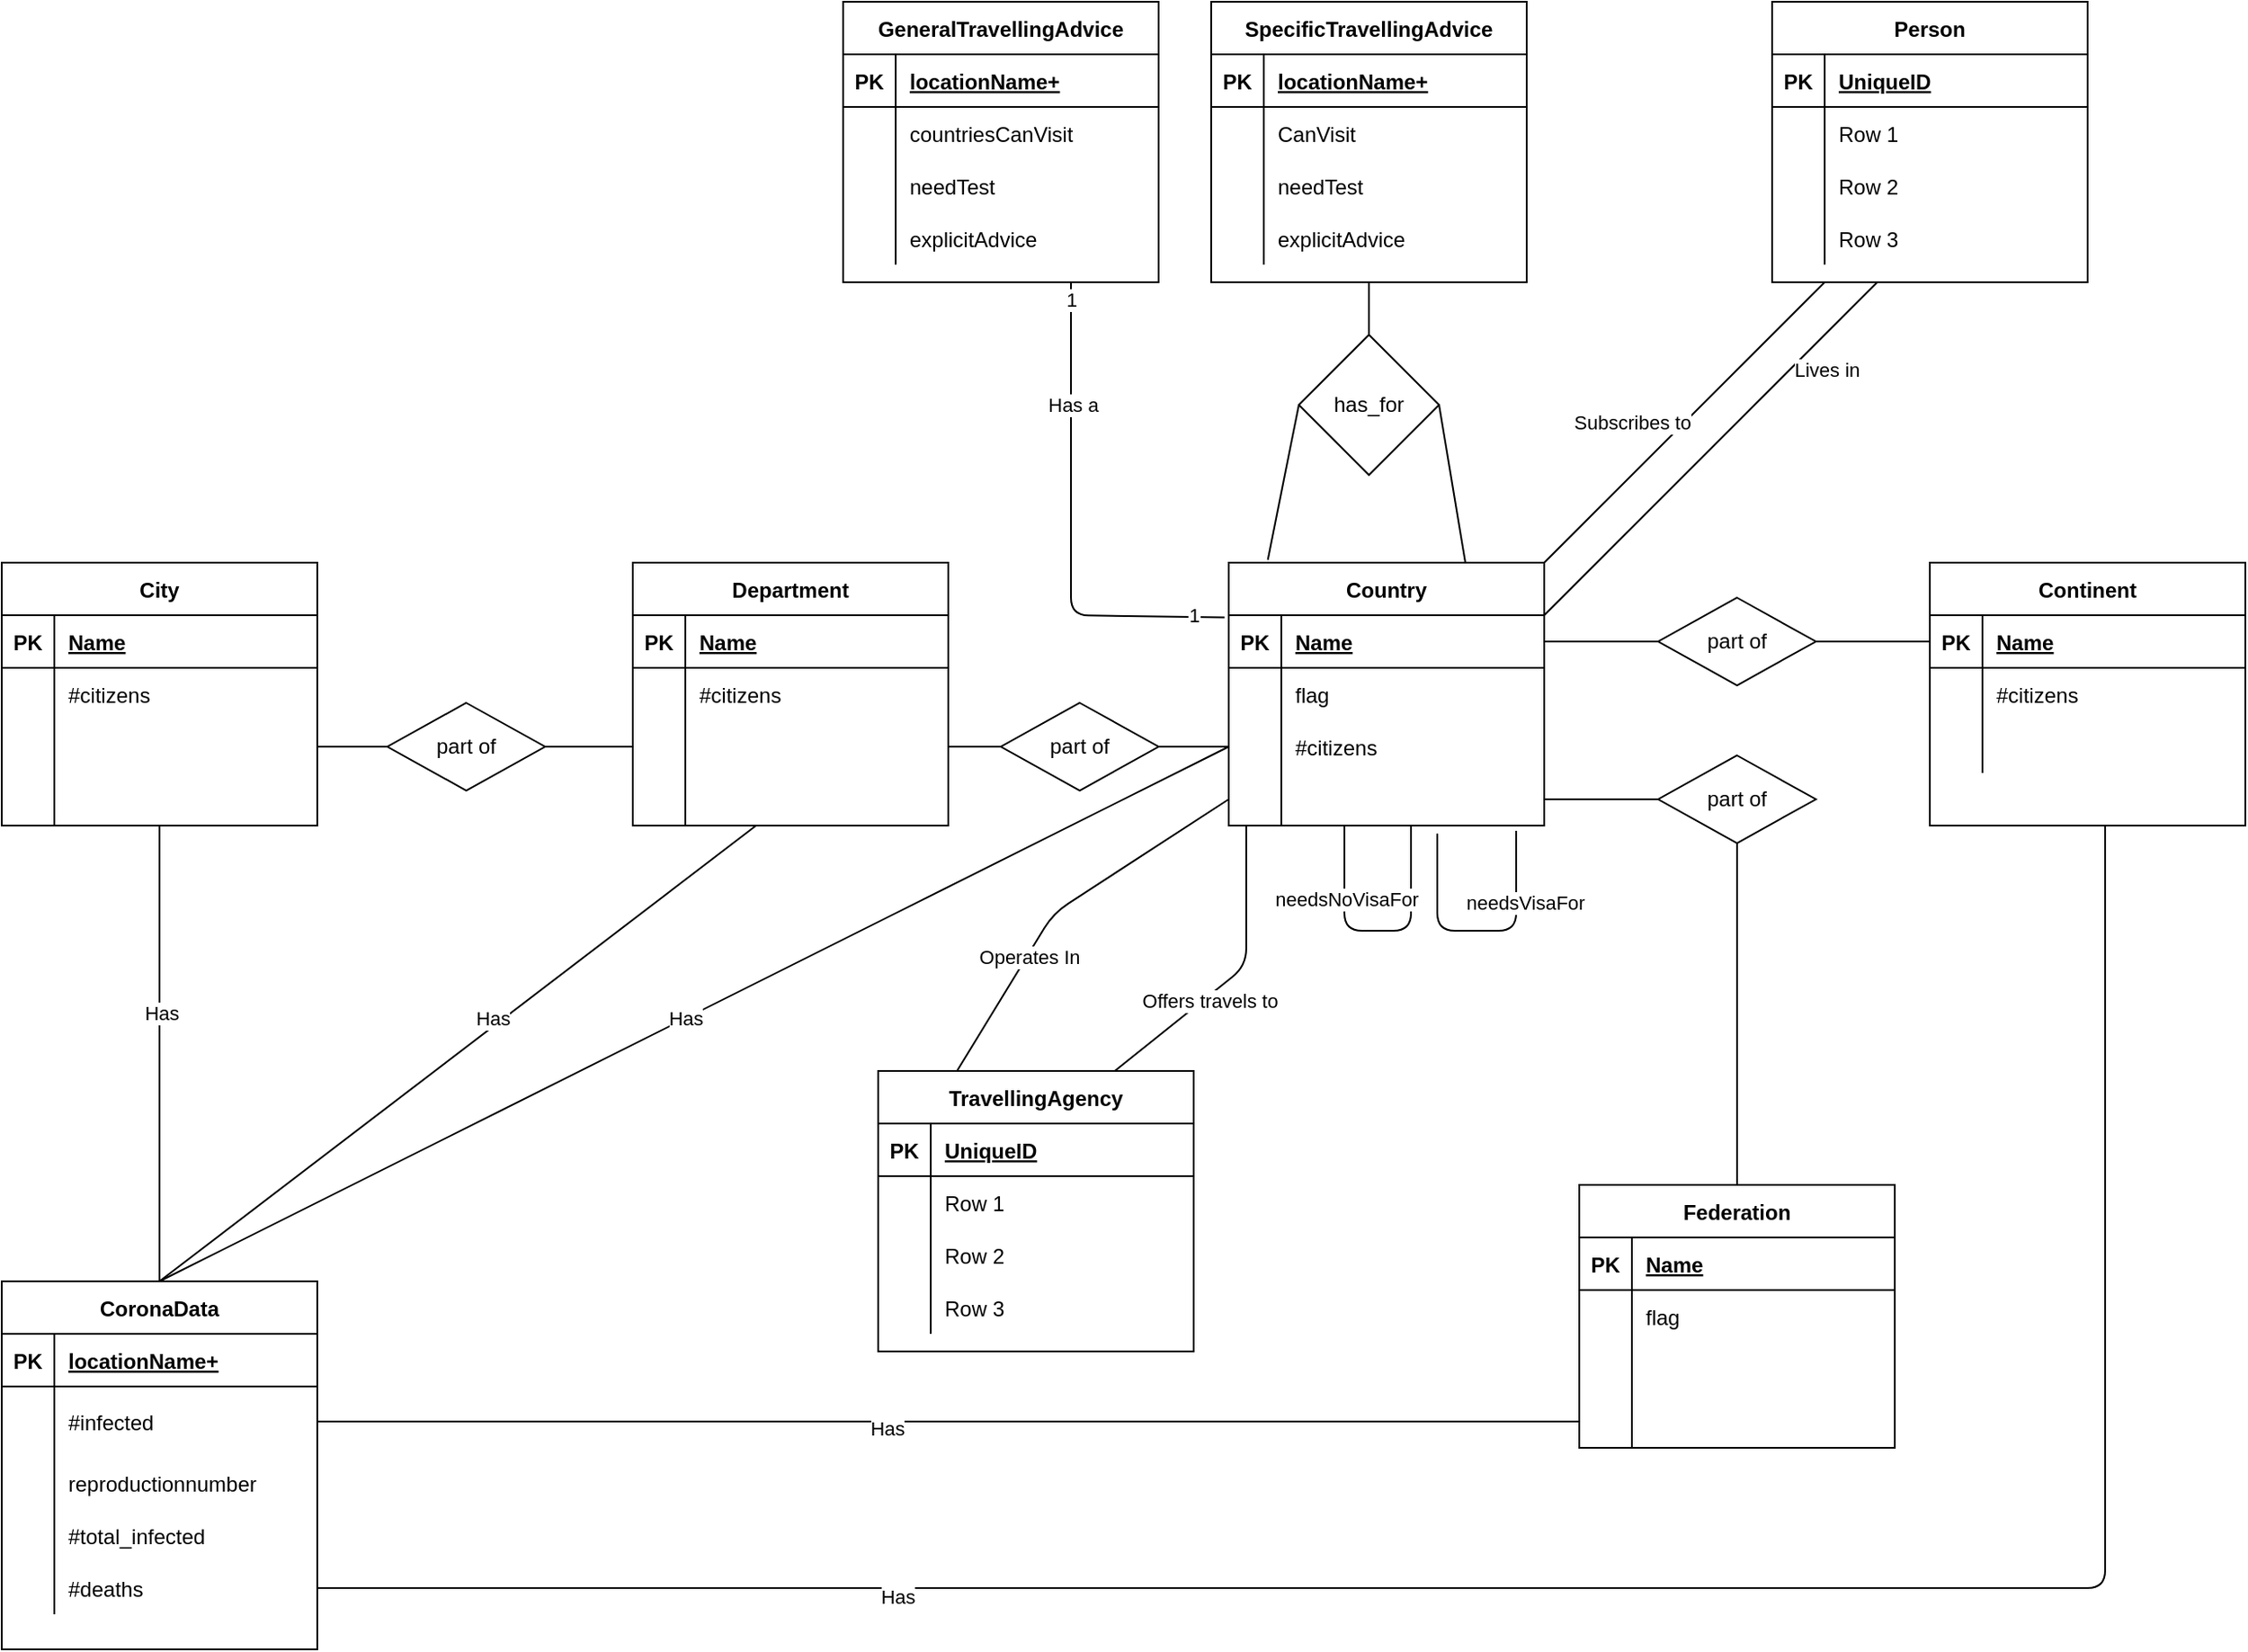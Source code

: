 <mxfile version="13.8.0" type="device"><diagram id="ZjA8rYTFpwmVR6wOcmPj" name="Page-1"><mxGraphModel dx="2500" dy="2067" grid="1" gridSize="10" guides="1" tooltips="1" connect="1" arrows="1" fold="1" page="1" pageScale="1" pageWidth="827" pageHeight="1169" math="0" shadow="0"><root><mxCell id="0"/><mxCell id="1" parent="0"/><mxCell id="7XtUhoeRfS-pAnmHlaUW-2" value="Country" style="shape=table;startSize=30;container=1;collapsible=1;childLayout=tableLayout;fixedRows=1;rowLines=0;fontStyle=1;align=center;resizeLast=1;" parent="1" vertex="1"><mxGeometry x="400" y="150" width="180" height="150" as="geometry"/></mxCell><mxCell id="7XtUhoeRfS-pAnmHlaUW-3" value="" style="shape=partialRectangle;collapsible=0;dropTarget=0;pointerEvents=0;fillColor=none;top=0;left=0;bottom=1;right=0;points=[[0,0.5],[1,0.5]];portConstraint=eastwest;" parent="7XtUhoeRfS-pAnmHlaUW-2" vertex="1"><mxGeometry y="30" width="180" height="30" as="geometry"/></mxCell><mxCell id="7XtUhoeRfS-pAnmHlaUW-4" value="PK" style="shape=partialRectangle;connectable=0;fillColor=none;top=0;left=0;bottom=0;right=0;fontStyle=1;overflow=hidden;" parent="7XtUhoeRfS-pAnmHlaUW-3" vertex="1"><mxGeometry width="30" height="30" as="geometry"/></mxCell><mxCell id="7XtUhoeRfS-pAnmHlaUW-5" value="Name" style="shape=partialRectangle;connectable=0;fillColor=none;top=0;left=0;bottom=0;right=0;align=left;spacingLeft=6;fontStyle=5;overflow=hidden;" parent="7XtUhoeRfS-pAnmHlaUW-3" vertex="1"><mxGeometry x="30" width="150" height="30" as="geometry"/></mxCell><mxCell id="7XtUhoeRfS-pAnmHlaUW-6" value="" style="shape=partialRectangle;collapsible=0;dropTarget=0;pointerEvents=0;fillColor=none;top=0;left=0;bottom=0;right=0;points=[[0,0.5],[1,0.5]];portConstraint=eastwest;" parent="7XtUhoeRfS-pAnmHlaUW-2" vertex="1"><mxGeometry y="60" width="180" height="30" as="geometry"/></mxCell><mxCell id="7XtUhoeRfS-pAnmHlaUW-7" value="" style="shape=partialRectangle;connectable=0;fillColor=none;top=0;left=0;bottom=0;right=0;editable=1;overflow=hidden;" parent="7XtUhoeRfS-pAnmHlaUW-6" vertex="1"><mxGeometry width="30" height="30" as="geometry"/></mxCell><mxCell id="7XtUhoeRfS-pAnmHlaUW-8" value="flag" style="shape=partialRectangle;connectable=0;fillColor=none;top=0;left=0;bottom=0;right=0;align=left;spacingLeft=6;overflow=hidden;" parent="7XtUhoeRfS-pAnmHlaUW-6" vertex="1"><mxGeometry x="30" width="150" height="30" as="geometry"/></mxCell><mxCell id="7XtUhoeRfS-pAnmHlaUW-9" value="" style="shape=partialRectangle;collapsible=0;dropTarget=0;pointerEvents=0;fillColor=none;top=0;left=0;bottom=0;right=0;points=[[0,0.5],[1,0.5]];portConstraint=eastwest;" parent="7XtUhoeRfS-pAnmHlaUW-2" vertex="1"><mxGeometry y="90" width="180" height="30" as="geometry"/></mxCell><mxCell id="7XtUhoeRfS-pAnmHlaUW-10" value="" style="shape=partialRectangle;connectable=0;fillColor=none;top=0;left=0;bottom=0;right=0;editable=1;overflow=hidden;" parent="7XtUhoeRfS-pAnmHlaUW-9" vertex="1"><mxGeometry width="30" height="30" as="geometry"/></mxCell><mxCell id="7XtUhoeRfS-pAnmHlaUW-11" value="#citizens" style="shape=partialRectangle;connectable=0;fillColor=none;top=0;left=0;bottom=0;right=0;align=left;spacingLeft=6;overflow=hidden;" parent="7XtUhoeRfS-pAnmHlaUW-9" vertex="1"><mxGeometry x="30" width="150" height="30" as="geometry"/></mxCell><mxCell id="7XtUhoeRfS-pAnmHlaUW-12" value="" style="shape=partialRectangle;collapsible=0;dropTarget=0;pointerEvents=0;fillColor=none;top=0;left=0;bottom=0;right=0;points=[[0,0.5],[1,0.5]];portConstraint=eastwest;" parent="7XtUhoeRfS-pAnmHlaUW-2" vertex="1"><mxGeometry y="120" width="180" height="30" as="geometry"/></mxCell><mxCell id="7XtUhoeRfS-pAnmHlaUW-13" value="" style="shape=partialRectangle;connectable=0;fillColor=none;top=0;left=0;bottom=0;right=0;editable=1;overflow=hidden;" parent="7XtUhoeRfS-pAnmHlaUW-12" vertex="1"><mxGeometry width="30" height="30" as="geometry"/></mxCell><mxCell id="7XtUhoeRfS-pAnmHlaUW-14" value="" style="shape=partialRectangle;connectable=0;fillColor=none;top=0;left=0;bottom=0;right=0;align=left;spacingLeft=6;overflow=hidden;" parent="7XtUhoeRfS-pAnmHlaUW-12" vertex="1"><mxGeometry x="30" width="150" height="30" as="geometry"/></mxCell><mxCell id="7XtUhoeRfS-pAnmHlaUW-230" value="" style="endArrow=none;html=1;exitX=0.911;exitY=1.1;exitDx=0;exitDy=0;exitPerimeter=0;entryX=0.661;entryY=1.156;entryDx=0;entryDy=0;entryPerimeter=0;" parent="7XtUhoeRfS-pAnmHlaUW-2" source="7XtUhoeRfS-pAnmHlaUW-12" target="7XtUhoeRfS-pAnmHlaUW-12" edge="1"><mxGeometry width="50" height="50" relative="1" as="geometry"><mxPoint x="-850" y="240" as="sourcePoint"/><mxPoint x="100" y="153" as="targetPoint"/><Array as="points"><mxPoint x="164" y="210"/><mxPoint x="119" y="210"/></Array></mxGeometry></mxCell><mxCell id="7XtUhoeRfS-pAnmHlaUW-232" value="needsVisaFor" style="edgeLabel;html=1;align=center;verticalAlign=middle;resizable=0;points=[];" parent="7XtUhoeRfS-pAnmHlaUW-230" vertex="1" connectable="0"><mxGeometry x="-0.485" y="4" relative="1" as="geometry"><mxPoint x="1" as="offset"/></mxGeometry></mxCell><mxCell id="7XtUhoeRfS-pAnmHlaUW-231" value="" style="endArrow=none;html=1;" parent="7XtUhoeRfS-pAnmHlaUW-2" edge="1"><mxGeometry width="50" height="50" relative="1" as="geometry"><mxPoint x="66" y="150" as="sourcePoint"/><mxPoint x="104" y="150" as="targetPoint"/><Array as="points"><mxPoint x="66" y="210"/><mxPoint x="104" y="210"/></Array></mxGeometry></mxCell><mxCell id="7XtUhoeRfS-pAnmHlaUW-233" value="needsNoVisaFor" style="edgeLabel;html=1;align=center;verticalAlign=middle;resizable=0;points=[];" parent="7XtUhoeRfS-pAnmHlaUW-231" vertex="1" connectable="0"><mxGeometry x="-0.467" relative="1" as="geometry"><mxPoint x="1" as="offset"/></mxGeometry></mxCell><mxCell id="7XtUhoeRfS-pAnmHlaUW-123" value="" style="endArrow=none;html=1;exitX=0.5;exitY=0;exitDx=0;exitDy=0;" parent="1" source="7XtUhoeRfS-pAnmHlaUW-110" target="7XtUhoeRfS-pAnmHlaUW-25" edge="1"><mxGeometry width="50" height="50" relative="1" as="geometry"><mxPoint x="390" y="440" as="sourcePoint"/><mxPoint x="440" y="390" as="targetPoint"/></mxGeometry></mxCell><mxCell id="dGYBjzg0XUL2WInePLCy-21" value="Has" style="edgeLabel;html=1;align=center;verticalAlign=middle;resizable=0;points=[];" vertex="1" connectable="0" parent="7XtUhoeRfS-pAnmHlaUW-123"><mxGeometry x="0.176" y="-1" relative="1" as="geometry"><mxPoint as="offset"/></mxGeometry></mxCell><mxCell id="7XtUhoeRfS-pAnmHlaUW-124" value="" style="endArrow=none;html=1;exitX=0.5;exitY=0;exitDx=0;exitDy=0;" parent="1" source="7XtUhoeRfS-pAnmHlaUW-110" target="7XtUhoeRfS-pAnmHlaUW-65" edge="1"><mxGeometry width="50" height="50" relative="1" as="geometry"><mxPoint x="390" y="440" as="sourcePoint"/><mxPoint x="440" y="390" as="targetPoint"/></mxGeometry></mxCell><mxCell id="dGYBjzg0XUL2WInePLCy-22" value="Has" style="edgeLabel;html=1;align=center;verticalAlign=middle;resizable=0;points=[];" vertex="1" connectable="0" parent="7XtUhoeRfS-pAnmHlaUW-124"><mxGeometry x="0.089" y="4" relative="1" as="geometry"><mxPoint x="7.32" y="-5.42" as="offset"/></mxGeometry></mxCell><mxCell id="7XtUhoeRfS-pAnmHlaUW-125" value="" style="endArrow=none;html=1;exitX=0.5;exitY=0;exitDx=0;exitDy=0;entryX=0;entryY=0.5;entryDx=0;entryDy=0;" parent="1" source="7XtUhoeRfS-pAnmHlaUW-110" target="7XtUhoeRfS-pAnmHlaUW-9" edge="1"><mxGeometry width="50" height="50" relative="1" as="geometry"><mxPoint x="390" y="440" as="sourcePoint"/><mxPoint x="440" y="390" as="targetPoint"/></mxGeometry></mxCell><mxCell id="dGYBjzg0XUL2WInePLCy-23" value="Has" style="edgeLabel;html=1;align=center;verticalAlign=middle;resizable=0;points=[];" vertex="1" connectable="0" parent="7XtUhoeRfS-pAnmHlaUW-125"><mxGeometry x="-0.064" y="-2" relative="1" as="geometry"><mxPoint x="13.94" y="-9.21" as="offset"/></mxGeometry></mxCell><mxCell id="7XtUhoeRfS-pAnmHlaUW-126" value="" style="endArrow=none;html=1;exitX=1;exitY=0.5;exitDx=0;exitDy=0;" parent="1" source="7XtUhoeRfS-pAnmHlaUW-114" target="7XtUhoeRfS-pAnmHlaUW-51" edge="1"><mxGeometry width="50" height="50" relative="1" as="geometry"><mxPoint x="390" y="440" as="sourcePoint"/><mxPoint x="440" y="390" as="targetPoint"/></mxGeometry></mxCell><mxCell id="dGYBjzg0XUL2WInePLCy-20" value="Has" style="edgeLabel;html=1;align=center;verticalAlign=middle;resizable=0;points=[];" vertex="1" connectable="0" parent="7XtUhoeRfS-pAnmHlaUW-126"><mxGeometry x="-0.098" y="-4" relative="1" as="geometry"><mxPoint as="offset"/></mxGeometry></mxCell><mxCell id="7XtUhoeRfS-pAnmHlaUW-147" value="Has" style="endArrow=none;html=1;entryX=1;entryY=0.5;entryDx=0;entryDy=0;" parent="1" target="7XtUhoeRfS-pAnmHlaUW-136" edge="1"><mxGeometry x="0.546" y="5" width="50" height="50" relative="1" as="geometry"><mxPoint x="900" y="300" as="sourcePoint"/><mxPoint x="440" y="220" as="targetPoint"/><Array as="points"><mxPoint x="900" y="480"/><mxPoint x="900" y="735"/></Array><mxPoint as="offset"/></mxGeometry></mxCell><mxCell id="7XtUhoeRfS-pAnmHlaUW-152" value="part of" style="shape=rhombus;perimeter=rhombusPerimeter;whiteSpace=wrap;html=1;align=center;" parent="1" vertex="1"><mxGeometry x="-80" y="230" width="90" height="50" as="geometry"/></mxCell><mxCell id="7XtUhoeRfS-pAnmHlaUW-15" value="City" style="shape=table;startSize=30;container=1;collapsible=1;childLayout=tableLayout;fixedRows=1;rowLines=0;fontStyle=1;align=center;resizeLast=1;" parent="1" vertex="1"><mxGeometry x="-300" y="150" width="180" height="150" as="geometry"/></mxCell><mxCell id="7XtUhoeRfS-pAnmHlaUW-16" value="" style="shape=partialRectangle;collapsible=0;dropTarget=0;pointerEvents=0;fillColor=none;top=0;left=0;bottom=1;right=0;points=[[0,0.5],[1,0.5]];portConstraint=eastwest;" parent="7XtUhoeRfS-pAnmHlaUW-15" vertex="1"><mxGeometry y="30" width="180" height="30" as="geometry"/></mxCell><mxCell id="7XtUhoeRfS-pAnmHlaUW-17" value="PK" style="shape=partialRectangle;connectable=0;fillColor=none;top=0;left=0;bottom=0;right=0;fontStyle=1;overflow=hidden;" parent="7XtUhoeRfS-pAnmHlaUW-16" vertex="1"><mxGeometry width="30" height="30" as="geometry"/></mxCell><mxCell id="7XtUhoeRfS-pAnmHlaUW-18" value="Name" style="shape=partialRectangle;connectable=0;fillColor=none;top=0;left=0;bottom=0;right=0;align=left;spacingLeft=6;fontStyle=5;overflow=hidden;" parent="7XtUhoeRfS-pAnmHlaUW-16" vertex="1"><mxGeometry x="30" width="150" height="30" as="geometry"/></mxCell><mxCell id="7XtUhoeRfS-pAnmHlaUW-19" value="" style="shape=partialRectangle;collapsible=0;dropTarget=0;pointerEvents=0;fillColor=none;top=0;left=0;bottom=0;right=0;points=[[0,0.5],[1,0.5]];portConstraint=eastwest;" parent="7XtUhoeRfS-pAnmHlaUW-15" vertex="1"><mxGeometry y="60" width="180" height="30" as="geometry"/></mxCell><mxCell id="7XtUhoeRfS-pAnmHlaUW-20" value="" style="shape=partialRectangle;connectable=0;fillColor=none;top=0;left=0;bottom=0;right=0;editable=1;overflow=hidden;" parent="7XtUhoeRfS-pAnmHlaUW-19" vertex="1"><mxGeometry width="30" height="30" as="geometry"/></mxCell><mxCell id="7XtUhoeRfS-pAnmHlaUW-21" value="#citizens" style="shape=partialRectangle;connectable=0;fillColor=none;top=0;left=0;bottom=0;right=0;align=left;spacingLeft=6;overflow=hidden;" parent="7XtUhoeRfS-pAnmHlaUW-19" vertex="1"><mxGeometry x="30" width="150" height="30" as="geometry"/></mxCell><mxCell id="7XtUhoeRfS-pAnmHlaUW-22" value="" style="shape=partialRectangle;collapsible=0;dropTarget=0;pointerEvents=0;fillColor=none;top=0;left=0;bottom=0;right=0;points=[[0,0.5],[1,0.5]];portConstraint=eastwest;" parent="7XtUhoeRfS-pAnmHlaUW-15" vertex="1"><mxGeometry y="90" width="180" height="30" as="geometry"/></mxCell><mxCell id="7XtUhoeRfS-pAnmHlaUW-23" value="" style="shape=partialRectangle;connectable=0;fillColor=none;top=0;left=0;bottom=0;right=0;editable=1;overflow=hidden;" parent="7XtUhoeRfS-pAnmHlaUW-22" vertex="1"><mxGeometry width="30" height="30" as="geometry"/></mxCell><mxCell id="7XtUhoeRfS-pAnmHlaUW-24" value="" style="shape=partialRectangle;connectable=0;fillColor=none;top=0;left=0;bottom=0;right=0;align=left;spacingLeft=6;overflow=hidden;" parent="7XtUhoeRfS-pAnmHlaUW-22" vertex="1"><mxGeometry x="30" width="150" height="30" as="geometry"/></mxCell><mxCell id="7XtUhoeRfS-pAnmHlaUW-25" value="" style="shape=partialRectangle;collapsible=0;dropTarget=0;pointerEvents=0;fillColor=none;top=0;left=0;bottom=0;right=0;points=[[0,0.5],[1,0.5]];portConstraint=eastwest;" parent="7XtUhoeRfS-pAnmHlaUW-15" vertex="1"><mxGeometry y="120" width="180" height="30" as="geometry"/></mxCell><mxCell id="7XtUhoeRfS-pAnmHlaUW-26" value="" style="shape=partialRectangle;connectable=0;fillColor=none;top=0;left=0;bottom=0;right=0;editable=1;overflow=hidden;" parent="7XtUhoeRfS-pAnmHlaUW-25" vertex="1"><mxGeometry width="30" height="30" as="geometry"/></mxCell><mxCell id="7XtUhoeRfS-pAnmHlaUW-27" value="" style="shape=partialRectangle;connectable=0;fillColor=none;top=0;left=0;bottom=0;right=0;align=left;spacingLeft=6;overflow=hidden;" parent="7XtUhoeRfS-pAnmHlaUW-25" vertex="1"><mxGeometry x="30" width="150" height="30" as="geometry"/></mxCell><mxCell id="7XtUhoeRfS-pAnmHlaUW-55" value="Department" style="shape=table;startSize=30;container=1;collapsible=1;childLayout=tableLayout;fixedRows=1;rowLines=0;fontStyle=1;align=center;resizeLast=1;" parent="1" vertex="1"><mxGeometry x="60" y="150" width="180" height="150" as="geometry"/></mxCell><mxCell id="7XtUhoeRfS-pAnmHlaUW-56" value="" style="shape=partialRectangle;collapsible=0;dropTarget=0;pointerEvents=0;fillColor=none;top=0;left=0;bottom=1;right=0;points=[[0,0.5],[1,0.5]];portConstraint=eastwest;" parent="7XtUhoeRfS-pAnmHlaUW-55" vertex="1"><mxGeometry y="30" width="180" height="30" as="geometry"/></mxCell><mxCell id="7XtUhoeRfS-pAnmHlaUW-57" value="PK" style="shape=partialRectangle;connectable=0;fillColor=none;top=0;left=0;bottom=0;right=0;fontStyle=1;overflow=hidden;" parent="7XtUhoeRfS-pAnmHlaUW-56" vertex="1"><mxGeometry width="30" height="30" as="geometry"/></mxCell><mxCell id="7XtUhoeRfS-pAnmHlaUW-58" value="Name" style="shape=partialRectangle;connectable=0;fillColor=none;top=0;left=0;bottom=0;right=0;align=left;spacingLeft=6;fontStyle=5;overflow=hidden;" parent="7XtUhoeRfS-pAnmHlaUW-56" vertex="1"><mxGeometry x="30" width="150" height="30" as="geometry"/></mxCell><mxCell id="7XtUhoeRfS-pAnmHlaUW-59" value="" style="shape=partialRectangle;collapsible=0;dropTarget=0;pointerEvents=0;fillColor=none;top=0;left=0;bottom=0;right=0;points=[[0,0.5],[1,0.5]];portConstraint=eastwest;" parent="7XtUhoeRfS-pAnmHlaUW-55" vertex="1"><mxGeometry y="60" width="180" height="30" as="geometry"/></mxCell><mxCell id="7XtUhoeRfS-pAnmHlaUW-60" value="" style="shape=partialRectangle;connectable=0;fillColor=none;top=0;left=0;bottom=0;right=0;editable=1;overflow=hidden;" parent="7XtUhoeRfS-pAnmHlaUW-59" vertex="1"><mxGeometry width="30" height="30" as="geometry"/></mxCell><mxCell id="7XtUhoeRfS-pAnmHlaUW-61" value="#citizens" style="shape=partialRectangle;connectable=0;fillColor=none;top=0;left=0;bottom=0;right=0;align=left;spacingLeft=6;overflow=hidden;" parent="7XtUhoeRfS-pAnmHlaUW-59" vertex="1"><mxGeometry x="30" width="150" height="30" as="geometry"/></mxCell><mxCell id="7XtUhoeRfS-pAnmHlaUW-62" value="" style="shape=partialRectangle;collapsible=0;dropTarget=0;pointerEvents=0;fillColor=none;top=0;left=0;bottom=0;right=0;points=[[0,0.5],[1,0.5]];portConstraint=eastwest;" parent="7XtUhoeRfS-pAnmHlaUW-55" vertex="1"><mxGeometry y="90" width="180" height="30" as="geometry"/></mxCell><mxCell id="7XtUhoeRfS-pAnmHlaUW-63" value="" style="shape=partialRectangle;connectable=0;fillColor=none;top=0;left=0;bottom=0;right=0;editable=1;overflow=hidden;" parent="7XtUhoeRfS-pAnmHlaUW-62" vertex="1"><mxGeometry width="30" height="30" as="geometry"/></mxCell><mxCell id="7XtUhoeRfS-pAnmHlaUW-64" value="" style="shape=partialRectangle;connectable=0;fillColor=none;top=0;left=0;bottom=0;right=0;align=left;spacingLeft=6;overflow=hidden;" parent="7XtUhoeRfS-pAnmHlaUW-62" vertex="1"><mxGeometry x="30" width="150" height="30" as="geometry"/></mxCell><mxCell id="7XtUhoeRfS-pAnmHlaUW-65" value="" style="shape=partialRectangle;collapsible=0;dropTarget=0;pointerEvents=0;fillColor=none;top=0;left=0;bottom=0;right=0;points=[[0,0.5],[1,0.5]];portConstraint=eastwest;" parent="7XtUhoeRfS-pAnmHlaUW-55" vertex="1"><mxGeometry y="120" width="180" height="30" as="geometry"/></mxCell><mxCell id="7XtUhoeRfS-pAnmHlaUW-66" value="" style="shape=partialRectangle;connectable=0;fillColor=none;top=0;left=0;bottom=0;right=0;editable=1;overflow=hidden;" parent="7XtUhoeRfS-pAnmHlaUW-65" vertex="1"><mxGeometry width="30" height="30" as="geometry"/></mxCell><mxCell id="7XtUhoeRfS-pAnmHlaUW-67" value="" style="shape=partialRectangle;connectable=0;fillColor=none;top=0;left=0;bottom=0;right=0;align=left;spacingLeft=6;overflow=hidden;" parent="7XtUhoeRfS-pAnmHlaUW-65" vertex="1"><mxGeometry x="30" width="150" height="30" as="geometry"/></mxCell><mxCell id="7XtUhoeRfS-pAnmHlaUW-154" value="part of" style="shape=rhombus;perimeter=rhombusPerimeter;whiteSpace=wrap;html=1;align=center;" parent="1" vertex="1"><mxGeometry x="270" y="230" width="90" height="50" as="geometry"/></mxCell><mxCell id="7XtUhoeRfS-pAnmHlaUW-155" value="part of" style="shape=rhombus;perimeter=rhombusPerimeter;whiteSpace=wrap;html=1;align=center;rotation=0;" parent="1" vertex="1"><mxGeometry x="645" y="260" width="90" height="50" as="geometry"/></mxCell><mxCell id="7XtUhoeRfS-pAnmHlaUW-157" value="" style="endArrow=none;html=1;exitX=1;exitY=0.5;exitDx=0;exitDy=0;entryX=0;entryY=0.5;entryDx=0;entryDy=0;" parent="1" source="7XtUhoeRfS-pAnmHlaUW-152" target="7XtUhoeRfS-pAnmHlaUW-62" edge="1"><mxGeometry width="50" height="50" relative="1" as="geometry"><mxPoint x="510" y="360" as="sourcePoint"/><mxPoint x="560" y="310" as="targetPoint"/></mxGeometry></mxCell><mxCell id="7XtUhoeRfS-pAnmHlaUW-158" value="" style="endArrow=none;html=1;exitX=0;exitY=0.5;exitDx=0;exitDy=0;entryX=1;entryY=0.5;entryDx=0;entryDy=0;" parent="1" source="7XtUhoeRfS-pAnmHlaUW-152" target="7XtUhoeRfS-pAnmHlaUW-22" edge="1"><mxGeometry width="50" height="50" relative="1" as="geometry"><mxPoint x="510" y="360" as="sourcePoint"/><mxPoint x="560" y="310" as="targetPoint"/></mxGeometry></mxCell><mxCell id="7XtUhoeRfS-pAnmHlaUW-159" value="" style="endArrow=none;html=1;exitX=1;exitY=0.5;exitDx=0;exitDy=0;entryX=0;entryY=0.5;entryDx=0;entryDy=0;" parent="1" source="7XtUhoeRfS-pAnmHlaUW-154" target="7XtUhoeRfS-pAnmHlaUW-9" edge="1"><mxGeometry width="50" height="50" relative="1" as="geometry"><mxPoint x="510" y="360" as="sourcePoint"/><mxPoint x="560" y="310" as="targetPoint"/></mxGeometry></mxCell><mxCell id="7XtUhoeRfS-pAnmHlaUW-160" value="" style="endArrow=none;html=1;exitX=0;exitY=0.5;exitDx=0;exitDy=0;entryX=1;entryY=0.5;entryDx=0;entryDy=0;" parent="1" source="7XtUhoeRfS-pAnmHlaUW-154" target="7XtUhoeRfS-pAnmHlaUW-62" edge="1"><mxGeometry width="50" height="50" relative="1" as="geometry"><mxPoint x="510" y="360" as="sourcePoint"/><mxPoint x="560" y="310" as="targetPoint"/></mxGeometry></mxCell><mxCell id="7XtUhoeRfS-pAnmHlaUW-161" value="" style="endArrow=none;html=1;entryX=0;entryY=0.5;entryDx=0;entryDy=0;exitX=1;exitY=0.5;exitDx=0;exitDy=0;" parent="1" source="7XtUhoeRfS-pAnmHlaUW-12" target="7XtUhoeRfS-pAnmHlaUW-155" edge="1"><mxGeometry width="50" height="50" relative="1" as="geometry"><mxPoint x="510" y="360" as="sourcePoint"/><mxPoint x="560" y="310" as="targetPoint"/></mxGeometry></mxCell><mxCell id="7XtUhoeRfS-pAnmHlaUW-162" value="" style="endArrow=none;html=1;exitX=0.5;exitY=0;exitDx=0;exitDy=0;entryX=0.5;entryY=1;entryDx=0;entryDy=0;" parent="1" source="7XtUhoeRfS-pAnmHlaUW-41" target="7XtUhoeRfS-pAnmHlaUW-155" edge="1"><mxGeometry width="50" height="50" relative="1" as="geometry"><mxPoint x="510" y="360" as="sourcePoint"/><mxPoint x="560" y="310" as="targetPoint"/></mxGeometry></mxCell><mxCell id="7XtUhoeRfS-pAnmHlaUW-165" value="part of" style="shape=rhombus;perimeter=rhombusPerimeter;whiteSpace=wrap;html=1;align=center;rotation=0;" parent="1" vertex="1"><mxGeometry x="645" y="170" width="90" height="50" as="geometry"/></mxCell><mxCell id="7XtUhoeRfS-pAnmHlaUW-166" value="" style="endArrow=none;html=1;exitX=1;exitY=0.5;exitDx=0;exitDy=0;entryX=0;entryY=0.5;entryDx=0;entryDy=0;" parent="1" source="7XtUhoeRfS-pAnmHlaUW-3" target="7XtUhoeRfS-pAnmHlaUW-165" edge="1"><mxGeometry width="50" height="50" relative="1" as="geometry"><mxPoint x="510" y="360" as="sourcePoint"/><mxPoint x="640" y="160" as="targetPoint"/></mxGeometry></mxCell><mxCell id="7XtUhoeRfS-pAnmHlaUW-167" value="" style="endArrow=none;html=1;entryX=1;entryY=0.5;entryDx=0;entryDy=0;exitX=0;exitY=0.5;exitDx=0;exitDy=0;" parent="1" source="7XtUhoeRfS-pAnmHlaUW-29" target="7XtUhoeRfS-pAnmHlaUW-165" edge="1"><mxGeometry width="50" height="50" relative="1" as="geometry"><mxPoint x="760" y="250" as="sourcePoint"/><mxPoint x="560" y="310" as="targetPoint"/></mxGeometry></mxCell><mxCell id="7XtUhoeRfS-pAnmHlaUW-221" value="" style="endArrow=none;html=1;exitX=0;exitY=0.5;exitDx=0;exitDy=0;entryX=0.25;entryY=0;entryDx=0;entryDy=0;" parent="1" source="7XtUhoeRfS-pAnmHlaUW-12" target="7XtUhoeRfS-pAnmHlaUW-84" edge="1"><mxGeometry width="50" height="50" relative="1" as="geometry"><mxPoint x="-640.769" y="240" as="sourcePoint"/><mxPoint x="290" y="430" as="targetPoint"/><Array as="points"><mxPoint x="300" y="350"/></Array></mxGeometry></mxCell><mxCell id="7XtUhoeRfS-pAnmHlaUW-236" value="Operates In" style="edgeLabel;html=1;align=center;verticalAlign=middle;resizable=0;points=[];" parent="7XtUhoeRfS-pAnmHlaUW-221" vertex="1" connectable="0"><mxGeometry x="0.313" y="1" relative="1" as="geometry"><mxPoint as="offset"/></mxGeometry></mxCell><mxCell id="7XtUhoeRfS-pAnmHlaUW-235" value="" style="endArrow=none;html=1;exitX=0.75;exitY=0;exitDx=0;exitDy=0;" parent="1" source="7XtUhoeRfS-pAnmHlaUW-84" edge="1"><mxGeometry width="50" height="50" relative="1" as="geometry"><mxPoint x="-380" y="350" as="sourcePoint"/><mxPoint x="410" y="300" as="targetPoint"/><Array as="points"><mxPoint x="410" y="380"/></Array></mxGeometry></mxCell><mxCell id="7XtUhoeRfS-pAnmHlaUW-237" value="Offers travels to" style="edgeLabel;html=1;align=center;verticalAlign=middle;resizable=0;points=[];" parent="7XtUhoeRfS-pAnmHlaUW-235" vertex="1" connectable="0"><mxGeometry x="-0.234" y="-2" relative="1" as="geometry"><mxPoint as="offset"/></mxGeometry></mxCell><mxCell id="7XtUhoeRfS-pAnmHlaUW-277" value="has_for" style="rhombus;whiteSpace=wrap;html=1;rotation=0;" parent="1" vertex="1"><mxGeometry x="440" y="20" width="80" height="80" as="geometry"/></mxCell><mxCell id="7XtUhoeRfS-pAnmHlaUW-278" value="" style="endArrow=none;html=1;exitX=0.124;exitY=-0.011;exitDx=0;exitDy=0;entryX=0;entryY=0.5;entryDx=0;entryDy=0;exitPerimeter=0;" parent="1" source="7XtUhoeRfS-pAnmHlaUW-2" target="7XtUhoeRfS-pAnmHlaUW-277" edge="1"><mxGeometry width="50" height="50" relative="1" as="geometry"><mxPoint x="140" y="310" as="sourcePoint"/><mxPoint x="190" y="260" as="targetPoint"/></mxGeometry></mxCell><mxCell id="7XtUhoeRfS-pAnmHlaUW-280" value="" style="endArrow=none;html=1;exitX=1;exitY=0.5;exitDx=0;exitDy=0;entryX=0.75;entryY=0;entryDx=0;entryDy=0;" parent="1" source="7XtUhoeRfS-pAnmHlaUW-277" target="7XtUhoeRfS-pAnmHlaUW-2" edge="1"><mxGeometry width="50" height="50" relative="1" as="geometry"><mxPoint x="140" y="310" as="sourcePoint"/><mxPoint x="190" y="260" as="targetPoint"/></mxGeometry></mxCell><mxCell id="7XtUhoeRfS-pAnmHlaUW-110" value="CoronaData" style="shape=table;startSize=30;container=1;collapsible=1;childLayout=tableLayout;fixedRows=1;rowLines=0;fontStyle=1;align=center;resizeLast=1;" parent="1" vertex="1"><mxGeometry x="-300" y="560" width="180" height="210" as="geometry"/></mxCell><mxCell id="7XtUhoeRfS-pAnmHlaUW-111" value="" style="shape=partialRectangle;collapsible=0;dropTarget=0;pointerEvents=0;fillColor=none;top=0;left=0;bottom=1;right=0;points=[[0,0.5],[1,0.5]];portConstraint=eastwest;" parent="7XtUhoeRfS-pAnmHlaUW-110" vertex="1"><mxGeometry y="30" width="180" height="30" as="geometry"/></mxCell><mxCell id="7XtUhoeRfS-pAnmHlaUW-112" value="PK" style="shape=partialRectangle;connectable=0;fillColor=none;top=0;left=0;bottom=0;right=0;fontStyle=1;overflow=hidden;" parent="7XtUhoeRfS-pAnmHlaUW-111" vertex="1"><mxGeometry width="30" height="30" as="geometry"/></mxCell><mxCell id="7XtUhoeRfS-pAnmHlaUW-113" value="locationName+" style="shape=partialRectangle;connectable=0;fillColor=none;top=0;left=0;bottom=0;right=0;align=left;spacingLeft=6;fontStyle=5;overflow=hidden;" parent="7XtUhoeRfS-pAnmHlaUW-111" vertex="1"><mxGeometry x="30" width="150" height="30" as="geometry"/></mxCell><mxCell id="7XtUhoeRfS-pAnmHlaUW-114" value="" style="shape=partialRectangle;collapsible=0;dropTarget=0;pointerEvents=0;fillColor=none;top=0;left=0;bottom=0;right=0;points=[[0,0.5],[1,0.5]];portConstraint=eastwest;" parent="7XtUhoeRfS-pAnmHlaUW-110" vertex="1"><mxGeometry y="60" width="180" height="40" as="geometry"/></mxCell><mxCell id="7XtUhoeRfS-pAnmHlaUW-115" value="" style="shape=partialRectangle;connectable=0;fillColor=none;top=0;left=0;bottom=0;right=0;editable=1;overflow=hidden;" parent="7XtUhoeRfS-pAnmHlaUW-114" vertex="1"><mxGeometry width="30" height="40" as="geometry"/></mxCell><mxCell id="7XtUhoeRfS-pAnmHlaUW-116" value="#infected" style="shape=partialRectangle;connectable=0;fillColor=none;top=0;left=0;bottom=0;right=0;align=left;spacingLeft=6;overflow=hidden;" parent="7XtUhoeRfS-pAnmHlaUW-114" vertex="1"><mxGeometry x="30" width="150" height="40" as="geometry"/></mxCell><mxCell id="7XtUhoeRfS-pAnmHlaUW-117" value="" style="shape=partialRectangle;collapsible=0;dropTarget=0;pointerEvents=0;fillColor=none;top=0;left=0;bottom=0;right=0;points=[[0,0.5],[1,0.5]];portConstraint=eastwest;" parent="7XtUhoeRfS-pAnmHlaUW-110" vertex="1"><mxGeometry y="100" width="180" height="30" as="geometry"/></mxCell><mxCell id="7XtUhoeRfS-pAnmHlaUW-118" value="" style="shape=partialRectangle;connectable=0;fillColor=none;top=0;left=0;bottom=0;right=0;editable=1;overflow=hidden;" parent="7XtUhoeRfS-pAnmHlaUW-117" vertex="1"><mxGeometry width="30" height="30" as="geometry"/></mxCell><mxCell id="7XtUhoeRfS-pAnmHlaUW-119" value="reproductionnumber" style="shape=partialRectangle;connectable=0;fillColor=none;top=0;left=0;bottom=0;right=0;align=left;spacingLeft=6;overflow=hidden;" parent="7XtUhoeRfS-pAnmHlaUW-117" vertex="1"><mxGeometry x="30" width="150" height="30" as="geometry"/></mxCell><mxCell id="7XtUhoeRfS-pAnmHlaUW-120" value="" style="shape=partialRectangle;collapsible=0;dropTarget=0;pointerEvents=0;fillColor=none;top=0;left=0;bottom=0;right=0;points=[[0,0.5],[1,0.5]];portConstraint=eastwest;" parent="7XtUhoeRfS-pAnmHlaUW-110" vertex="1"><mxGeometry y="130" width="180" height="30" as="geometry"/></mxCell><mxCell id="7XtUhoeRfS-pAnmHlaUW-121" value="" style="shape=partialRectangle;connectable=0;fillColor=none;top=0;left=0;bottom=0;right=0;editable=1;overflow=hidden;" parent="7XtUhoeRfS-pAnmHlaUW-120" vertex="1"><mxGeometry width="30" height="30" as="geometry"/></mxCell><mxCell id="7XtUhoeRfS-pAnmHlaUW-122" value="#total_infected" style="shape=partialRectangle;connectable=0;fillColor=none;top=0;left=0;bottom=0;right=0;align=left;spacingLeft=6;overflow=hidden;" parent="7XtUhoeRfS-pAnmHlaUW-120" vertex="1"><mxGeometry x="30" width="150" height="30" as="geometry"/></mxCell><mxCell id="7XtUhoeRfS-pAnmHlaUW-136" value="" style="shape=partialRectangle;collapsible=0;dropTarget=0;pointerEvents=0;fillColor=none;top=0;left=0;bottom=0;right=0;points=[[0,0.5],[1,0.5]];portConstraint=eastwest;" parent="7XtUhoeRfS-pAnmHlaUW-110" vertex="1"><mxGeometry y="160" width="180" height="30" as="geometry"/></mxCell><mxCell id="7XtUhoeRfS-pAnmHlaUW-137" value="" style="shape=partialRectangle;connectable=0;fillColor=none;top=0;left=0;bottom=0;right=0;editable=1;overflow=hidden;" parent="7XtUhoeRfS-pAnmHlaUW-136" vertex="1"><mxGeometry width="30" height="30" as="geometry"/></mxCell><mxCell id="7XtUhoeRfS-pAnmHlaUW-138" value="#deaths" style="shape=partialRectangle;connectable=0;fillColor=none;top=0;left=0;bottom=0;right=0;align=left;spacingLeft=6;overflow=hidden;" parent="7XtUhoeRfS-pAnmHlaUW-136" vertex="1"><mxGeometry x="30" width="150" height="30" as="geometry"/></mxCell><mxCell id="7XtUhoeRfS-pAnmHlaUW-41" value="Federation" style="shape=table;startSize=30;container=1;collapsible=1;childLayout=tableLayout;fixedRows=1;rowLines=0;fontStyle=1;align=center;resizeLast=1;" parent="1" vertex="1"><mxGeometry x="600" y="505" width="180" height="150" as="geometry"/></mxCell><mxCell id="7XtUhoeRfS-pAnmHlaUW-42" value="" style="shape=partialRectangle;collapsible=0;dropTarget=0;pointerEvents=0;fillColor=none;top=0;left=0;bottom=1;right=0;points=[[0,0.5],[1,0.5]];portConstraint=eastwest;" parent="7XtUhoeRfS-pAnmHlaUW-41" vertex="1"><mxGeometry y="30" width="180" height="30" as="geometry"/></mxCell><mxCell id="7XtUhoeRfS-pAnmHlaUW-43" value="PK" style="shape=partialRectangle;connectable=0;fillColor=none;top=0;left=0;bottom=0;right=0;fontStyle=1;overflow=hidden;" parent="7XtUhoeRfS-pAnmHlaUW-42" vertex="1"><mxGeometry width="30" height="30" as="geometry"/></mxCell><mxCell id="7XtUhoeRfS-pAnmHlaUW-44" value="Name" style="shape=partialRectangle;connectable=0;fillColor=none;top=0;left=0;bottom=0;right=0;align=left;spacingLeft=6;fontStyle=5;overflow=hidden;" parent="7XtUhoeRfS-pAnmHlaUW-42" vertex="1"><mxGeometry x="30" width="150" height="30" as="geometry"/></mxCell><mxCell id="7XtUhoeRfS-pAnmHlaUW-45" value="" style="shape=partialRectangle;collapsible=0;dropTarget=0;pointerEvents=0;fillColor=none;top=0;left=0;bottom=0;right=0;points=[[0,0.5],[1,0.5]];portConstraint=eastwest;" parent="7XtUhoeRfS-pAnmHlaUW-41" vertex="1"><mxGeometry y="60" width="180" height="30" as="geometry"/></mxCell><mxCell id="7XtUhoeRfS-pAnmHlaUW-46" value="" style="shape=partialRectangle;connectable=0;fillColor=none;top=0;left=0;bottom=0;right=0;editable=1;overflow=hidden;" parent="7XtUhoeRfS-pAnmHlaUW-45" vertex="1"><mxGeometry width="30" height="30" as="geometry"/></mxCell><mxCell id="7XtUhoeRfS-pAnmHlaUW-47" value="flag" style="shape=partialRectangle;connectable=0;fillColor=none;top=0;left=0;bottom=0;right=0;align=left;spacingLeft=6;overflow=hidden;" parent="7XtUhoeRfS-pAnmHlaUW-45" vertex="1"><mxGeometry x="30" width="150" height="30" as="geometry"/></mxCell><mxCell id="7XtUhoeRfS-pAnmHlaUW-48" value="" style="shape=partialRectangle;collapsible=0;dropTarget=0;pointerEvents=0;fillColor=none;top=0;left=0;bottom=0;right=0;points=[[0,0.5],[1,0.5]];portConstraint=eastwest;" parent="7XtUhoeRfS-pAnmHlaUW-41" vertex="1"><mxGeometry y="90" width="180" height="30" as="geometry"/></mxCell><mxCell id="7XtUhoeRfS-pAnmHlaUW-49" value="" style="shape=partialRectangle;connectable=0;fillColor=none;top=0;left=0;bottom=0;right=0;editable=1;overflow=hidden;" parent="7XtUhoeRfS-pAnmHlaUW-48" vertex="1"><mxGeometry width="30" height="30" as="geometry"/></mxCell><mxCell id="7XtUhoeRfS-pAnmHlaUW-50" value="" style="shape=partialRectangle;connectable=0;fillColor=none;top=0;left=0;bottom=0;right=0;align=left;spacingLeft=6;overflow=hidden;" parent="7XtUhoeRfS-pAnmHlaUW-48" vertex="1"><mxGeometry x="30" width="150" height="30" as="geometry"/></mxCell><mxCell id="7XtUhoeRfS-pAnmHlaUW-51" value="" style="shape=partialRectangle;collapsible=0;dropTarget=0;pointerEvents=0;fillColor=none;top=0;left=0;bottom=0;right=0;points=[[0,0.5],[1,0.5]];portConstraint=eastwest;" parent="7XtUhoeRfS-pAnmHlaUW-41" vertex="1"><mxGeometry y="120" width="180" height="30" as="geometry"/></mxCell><mxCell id="7XtUhoeRfS-pAnmHlaUW-52" value="" style="shape=partialRectangle;connectable=0;fillColor=none;top=0;left=0;bottom=0;right=0;editable=1;overflow=hidden;" parent="7XtUhoeRfS-pAnmHlaUW-51" vertex="1"><mxGeometry width="30" height="30" as="geometry"/></mxCell><mxCell id="7XtUhoeRfS-pAnmHlaUW-53" value="" style="shape=partialRectangle;connectable=0;fillColor=none;top=0;left=0;bottom=0;right=0;align=left;spacingLeft=6;overflow=hidden;" parent="7XtUhoeRfS-pAnmHlaUW-51" vertex="1"><mxGeometry x="30" width="150" height="30" as="geometry"/></mxCell><mxCell id="7XtUhoeRfS-pAnmHlaUW-84" value="TravellingAgency" style="shape=table;startSize=30;container=1;collapsible=1;childLayout=tableLayout;fixedRows=1;rowLines=0;fontStyle=1;align=center;resizeLast=1;" parent="1" vertex="1"><mxGeometry x="200" y="440" width="180" height="160" as="geometry"/></mxCell><mxCell id="7XtUhoeRfS-pAnmHlaUW-85" value="" style="shape=partialRectangle;collapsible=0;dropTarget=0;pointerEvents=0;fillColor=none;top=0;left=0;bottom=1;right=0;points=[[0,0.5],[1,0.5]];portConstraint=eastwest;" parent="7XtUhoeRfS-pAnmHlaUW-84" vertex="1"><mxGeometry y="30" width="180" height="30" as="geometry"/></mxCell><mxCell id="7XtUhoeRfS-pAnmHlaUW-86" value="PK" style="shape=partialRectangle;connectable=0;fillColor=none;top=0;left=0;bottom=0;right=0;fontStyle=1;overflow=hidden;" parent="7XtUhoeRfS-pAnmHlaUW-85" vertex="1"><mxGeometry width="30" height="30" as="geometry"/></mxCell><mxCell id="7XtUhoeRfS-pAnmHlaUW-87" value="UniqueID" style="shape=partialRectangle;connectable=0;fillColor=none;top=0;left=0;bottom=0;right=0;align=left;spacingLeft=6;fontStyle=5;overflow=hidden;" parent="7XtUhoeRfS-pAnmHlaUW-85" vertex="1"><mxGeometry x="30" width="150" height="30" as="geometry"/></mxCell><mxCell id="7XtUhoeRfS-pAnmHlaUW-88" value="" style="shape=partialRectangle;collapsible=0;dropTarget=0;pointerEvents=0;fillColor=none;top=0;left=0;bottom=0;right=0;points=[[0,0.5],[1,0.5]];portConstraint=eastwest;" parent="7XtUhoeRfS-pAnmHlaUW-84" vertex="1"><mxGeometry y="60" width="180" height="30" as="geometry"/></mxCell><mxCell id="7XtUhoeRfS-pAnmHlaUW-89" value="" style="shape=partialRectangle;connectable=0;fillColor=none;top=0;left=0;bottom=0;right=0;editable=1;overflow=hidden;" parent="7XtUhoeRfS-pAnmHlaUW-88" vertex="1"><mxGeometry width="30" height="30" as="geometry"/></mxCell><mxCell id="7XtUhoeRfS-pAnmHlaUW-90" value="Row 1" style="shape=partialRectangle;connectable=0;fillColor=none;top=0;left=0;bottom=0;right=0;align=left;spacingLeft=6;overflow=hidden;" parent="7XtUhoeRfS-pAnmHlaUW-88" vertex="1"><mxGeometry x="30" width="150" height="30" as="geometry"/></mxCell><mxCell id="7XtUhoeRfS-pAnmHlaUW-91" value="" style="shape=partialRectangle;collapsible=0;dropTarget=0;pointerEvents=0;fillColor=none;top=0;left=0;bottom=0;right=0;points=[[0,0.5],[1,0.5]];portConstraint=eastwest;" parent="7XtUhoeRfS-pAnmHlaUW-84" vertex="1"><mxGeometry y="90" width="180" height="30" as="geometry"/></mxCell><mxCell id="7XtUhoeRfS-pAnmHlaUW-92" value="" style="shape=partialRectangle;connectable=0;fillColor=none;top=0;left=0;bottom=0;right=0;editable=1;overflow=hidden;" parent="7XtUhoeRfS-pAnmHlaUW-91" vertex="1"><mxGeometry width="30" height="30" as="geometry"/></mxCell><mxCell id="7XtUhoeRfS-pAnmHlaUW-93" value="Row 2" style="shape=partialRectangle;connectable=0;fillColor=none;top=0;left=0;bottom=0;right=0;align=left;spacingLeft=6;overflow=hidden;" parent="7XtUhoeRfS-pAnmHlaUW-91" vertex="1"><mxGeometry x="30" width="150" height="30" as="geometry"/></mxCell><mxCell id="7XtUhoeRfS-pAnmHlaUW-94" value="" style="shape=partialRectangle;collapsible=0;dropTarget=0;pointerEvents=0;fillColor=none;top=0;left=0;bottom=0;right=0;points=[[0,0.5],[1,0.5]];portConstraint=eastwest;" parent="7XtUhoeRfS-pAnmHlaUW-84" vertex="1"><mxGeometry y="120" width="180" height="30" as="geometry"/></mxCell><mxCell id="7XtUhoeRfS-pAnmHlaUW-95" value="" style="shape=partialRectangle;connectable=0;fillColor=none;top=0;left=0;bottom=0;right=0;editable=1;overflow=hidden;" parent="7XtUhoeRfS-pAnmHlaUW-94" vertex="1"><mxGeometry width="30" height="30" as="geometry"/></mxCell><mxCell id="7XtUhoeRfS-pAnmHlaUW-96" value="Row 3" style="shape=partialRectangle;connectable=0;fillColor=none;top=0;left=0;bottom=0;right=0;align=left;spacingLeft=6;overflow=hidden;" parent="7XtUhoeRfS-pAnmHlaUW-94" vertex="1"><mxGeometry x="30" width="150" height="30" as="geometry"/></mxCell><mxCell id="7XtUhoeRfS-pAnmHlaUW-282" value="" style="endArrow=none;html=1;" parent="1" edge="1"><mxGeometry width="50" height="50" relative="1" as="geometry"><mxPoint x="580" y="180" as="sourcePoint"/><mxPoint x="770" y="-10" as="targetPoint"/></mxGeometry></mxCell><mxCell id="dGYBjzg0XUL2WInePLCy-18" value="&lt;div&gt;Lives in&lt;/div&gt;" style="edgeLabel;html=1;align=center;verticalAlign=middle;resizable=0;points=[];" vertex="1" connectable="0" parent="7XtUhoeRfS-pAnmHlaUW-282"><mxGeometry x="0.446" y="-3" relative="1" as="geometry"><mxPoint x="21.3" y="-4.89" as="offset"/></mxGeometry></mxCell><mxCell id="7XtUhoeRfS-pAnmHlaUW-28" value="Continent" style="shape=table;startSize=30;container=1;collapsible=1;childLayout=tableLayout;fixedRows=1;rowLines=0;fontStyle=1;align=center;resizeLast=1;" parent="1" vertex="1"><mxGeometry x="800" y="150" width="180" height="150" as="geometry"/></mxCell><mxCell id="7XtUhoeRfS-pAnmHlaUW-29" value="" style="shape=partialRectangle;collapsible=0;dropTarget=0;pointerEvents=0;fillColor=none;top=0;left=0;bottom=1;right=0;points=[[0,0.5],[1,0.5]];portConstraint=eastwest;" parent="7XtUhoeRfS-pAnmHlaUW-28" vertex="1"><mxGeometry y="30" width="180" height="30" as="geometry"/></mxCell><mxCell id="7XtUhoeRfS-pAnmHlaUW-30" value="PK" style="shape=partialRectangle;connectable=0;fillColor=none;top=0;left=0;bottom=0;right=0;fontStyle=1;overflow=hidden;" parent="7XtUhoeRfS-pAnmHlaUW-29" vertex="1"><mxGeometry width="30" height="30" as="geometry"/></mxCell><mxCell id="7XtUhoeRfS-pAnmHlaUW-31" value="Name" style="shape=partialRectangle;connectable=0;fillColor=none;top=0;left=0;bottom=0;right=0;align=left;spacingLeft=6;fontStyle=5;overflow=hidden;" parent="7XtUhoeRfS-pAnmHlaUW-29" vertex="1"><mxGeometry x="30" width="150" height="30" as="geometry"/></mxCell><mxCell id="7XtUhoeRfS-pAnmHlaUW-32" value="" style="shape=partialRectangle;collapsible=0;dropTarget=0;pointerEvents=0;fillColor=none;top=0;left=0;bottom=0;right=0;points=[[0,0.5],[1,0.5]];portConstraint=eastwest;" parent="7XtUhoeRfS-pAnmHlaUW-28" vertex="1"><mxGeometry y="60" width="180" height="30" as="geometry"/></mxCell><mxCell id="7XtUhoeRfS-pAnmHlaUW-33" value="" style="shape=partialRectangle;connectable=0;fillColor=none;top=0;left=0;bottom=0;right=0;editable=1;overflow=hidden;" parent="7XtUhoeRfS-pAnmHlaUW-32" vertex="1"><mxGeometry width="30" height="30" as="geometry"/></mxCell><mxCell id="7XtUhoeRfS-pAnmHlaUW-34" value="#citizens" style="shape=partialRectangle;connectable=0;fillColor=none;top=0;left=0;bottom=0;right=0;align=left;spacingLeft=6;overflow=hidden;" parent="7XtUhoeRfS-pAnmHlaUW-32" vertex="1"><mxGeometry x="30" width="150" height="30" as="geometry"/></mxCell><mxCell id="7XtUhoeRfS-pAnmHlaUW-38" value="" style="shape=partialRectangle;collapsible=0;dropTarget=0;pointerEvents=0;fillColor=none;top=0;left=0;bottom=0;right=0;points=[[0,0.5],[1,0.5]];portConstraint=eastwest;" parent="7XtUhoeRfS-pAnmHlaUW-28" vertex="1"><mxGeometry y="90" width="180" height="30" as="geometry"/></mxCell><mxCell id="7XtUhoeRfS-pAnmHlaUW-39" value="" style="shape=partialRectangle;connectable=0;fillColor=none;top=0;left=0;bottom=0;right=0;editable=1;overflow=hidden;" parent="7XtUhoeRfS-pAnmHlaUW-38" vertex="1"><mxGeometry width="30" height="30" as="geometry"/></mxCell><mxCell id="7XtUhoeRfS-pAnmHlaUW-40" value="" style="shape=partialRectangle;connectable=0;fillColor=none;top=0;left=0;bottom=0;right=0;align=left;spacingLeft=6;overflow=hidden;" parent="7XtUhoeRfS-pAnmHlaUW-38" vertex="1"><mxGeometry x="30" width="150" height="30" as="geometry"/></mxCell><mxCell id="7XtUhoeRfS-pAnmHlaUW-97" value="SpecificTravellingAdvice" style="shape=table;startSize=30;container=1;collapsible=1;childLayout=tableLayout;fixedRows=1;rowLines=0;fontStyle=1;align=center;resizeLast=1;" parent="1" vertex="1"><mxGeometry x="390" y="-170" width="180" height="160" as="geometry"/></mxCell><mxCell id="7XtUhoeRfS-pAnmHlaUW-98" value="" style="shape=partialRectangle;collapsible=0;dropTarget=0;pointerEvents=0;fillColor=none;top=0;left=0;bottom=1;right=0;points=[[0,0.5],[1,0.5]];portConstraint=eastwest;" parent="7XtUhoeRfS-pAnmHlaUW-97" vertex="1"><mxGeometry y="30" width="180" height="30" as="geometry"/></mxCell><mxCell id="7XtUhoeRfS-pAnmHlaUW-99" value="PK" style="shape=partialRectangle;connectable=0;fillColor=none;top=0;left=0;bottom=0;right=0;fontStyle=1;overflow=hidden;" parent="7XtUhoeRfS-pAnmHlaUW-98" vertex="1"><mxGeometry width="30" height="30" as="geometry"/></mxCell><mxCell id="7XtUhoeRfS-pAnmHlaUW-100" value="locationName+" style="shape=partialRectangle;connectable=0;fillColor=none;top=0;left=0;bottom=0;right=0;align=left;spacingLeft=6;fontStyle=5;overflow=hidden;" parent="7XtUhoeRfS-pAnmHlaUW-98" vertex="1"><mxGeometry x="30" width="150" height="30" as="geometry"/></mxCell><mxCell id="7XtUhoeRfS-pAnmHlaUW-101" value="" style="shape=partialRectangle;collapsible=0;dropTarget=0;pointerEvents=0;fillColor=none;top=0;left=0;bottom=0;right=0;points=[[0,0.5],[1,0.5]];portConstraint=eastwest;" parent="7XtUhoeRfS-pAnmHlaUW-97" vertex="1"><mxGeometry y="60" width="180" height="30" as="geometry"/></mxCell><mxCell id="7XtUhoeRfS-pAnmHlaUW-102" value="" style="shape=partialRectangle;connectable=0;fillColor=none;top=0;left=0;bottom=0;right=0;editable=1;overflow=hidden;" parent="7XtUhoeRfS-pAnmHlaUW-101" vertex="1"><mxGeometry width="30" height="30" as="geometry"/></mxCell><mxCell id="7XtUhoeRfS-pAnmHlaUW-103" value="CanVisit" style="shape=partialRectangle;connectable=0;fillColor=none;top=0;left=0;bottom=0;right=0;align=left;spacingLeft=6;overflow=hidden;" parent="7XtUhoeRfS-pAnmHlaUW-101" vertex="1"><mxGeometry x="30" width="150" height="30" as="geometry"/></mxCell><mxCell id="7XtUhoeRfS-pAnmHlaUW-104" value="" style="shape=partialRectangle;collapsible=0;dropTarget=0;pointerEvents=0;fillColor=none;top=0;left=0;bottom=0;right=0;points=[[0,0.5],[1,0.5]];portConstraint=eastwest;" parent="7XtUhoeRfS-pAnmHlaUW-97" vertex="1"><mxGeometry y="90" width="180" height="30" as="geometry"/></mxCell><mxCell id="7XtUhoeRfS-pAnmHlaUW-105" value="" style="shape=partialRectangle;connectable=0;fillColor=none;top=0;left=0;bottom=0;right=0;editable=1;overflow=hidden;" parent="7XtUhoeRfS-pAnmHlaUW-104" vertex="1"><mxGeometry width="30" height="30" as="geometry"/></mxCell><mxCell id="7XtUhoeRfS-pAnmHlaUW-106" value="needTest" style="shape=partialRectangle;connectable=0;fillColor=none;top=0;left=0;bottom=0;right=0;align=left;spacingLeft=6;overflow=hidden;" parent="7XtUhoeRfS-pAnmHlaUW-104" vertex="1"><mxGeometry x="30" width="150" height="30" as="geometry"/></mxCell><mxCell id="7XtUhoeRfS-pAnmHlaUW-107" value="" style="shape=partialRectangle;collapsible=0;dropTarget=0;pointerEvents=0;fillColor=none;top=0;left=0;bottom=0;right=0;points=[[0,0.5],[1,0.5]];portConstraint=eastwest;" parent="7XtUhoeRfS-pAnmHlaUW-97" vertex="1"><mxGeometry y="120" width="180" height="30" as="geometry"/></mxCell><mxCell id="7XtUhoeRfS-pAnmHlaUW-108" value="" style="shape=partialRectangle;connectable=0;fillColor=none;top=0;left=0;bottom=0;right=0;editable=1;overflow=hidden;" parent="7XtUhoeRfS-pAnmHlaUW-107" vertex="1"><mxGeometry width="30" height="30" as="geometry"/></mxCell><mxCell id="7XtUhoeRfS-pAnmHlaUW-109" value="explicitAdvice" style="shape=partialRectangle;connectable=0;fillColor=none;top=0;left=0;bottom=0;right=0;align=left;spacingLeft=6;overflow=hidden;" parent="7XtUhoeRfS-pAnmHlaUW-107" vertex="1"><mxGeometry x="30" width="150" height="30" as="geometry"/></mxCell><mxCell id="dGYBjzg0XUL2WInePLCy-14" value="1" style="endArrow=none;html=1;exitX=-0.013;exitY=0.041;exitDx=0;exitDy=0;exitPerimeter=0;" edge="1" parent="1" source="7XtUhoeRfS-pAnmHlaUW-3"><mxGeometry x="-0.873" y="-1" width="50" height="50" relative="1" as="geometry"><mxPoint x="390" y="180" as="sourcePoint"/><mxPoint x="310" y="-10" as="targetPoint"/><Array as="points"><mxPoint x="310" y="180"/><mxPoint x="310" y="90"/></Array><mxPoint as="offset"/></mxGeometry></mxCell><mxCell id="dGYBjzg0XUL2WInePLCy-19" value="&lt;div&gt;Has a&lt;/div&gt;" style="edgeLabel;html=1;align=center;verticalAlign=middle;resizable=0;points=[];" vertex="1" connectable="0" parent="dGYBjzg0XUL2WInePLCy-14"><mxGeometry x="0.49" y="-1" relative="1" as="geometry"><mxPoint y="-1" as="offset"/></mxGeometry></mxCell><mxCell id="dGYBjzg0XUL2WInePLCy-24" value="1" style="edgeLabel;html=1;align=center;verticalAlign=middle;resizable=0;points=[];" vertex="1" connectable="0" parent="dGYBjzg0XUL2WInePLCy-14"><mxGeometry x="0.843" y="-2" relative="1" as="geometry"><mxPoint x="-2" y="-12.37" as="offset"/></mxGeometry></mxCell><mxCell id="dGYBjzg0XUL2WInePLCy-1" value="GeneralTravellingAdvice" style="shape=table;startSize=30;container=1;collapsible=1;childLayout=tableLayout;fixedRows=1;rowLines=0;fontStyle=1;align=center;resizeLast=1;" vertex="1" parent="1"><mxGeometry x="180" y="-170" width="180" height="160" as="geometry"/></mxCell><mxCell id="dGYBjzg0XUL2WInePLCy-2" value="" style="shape=partialRectangle;collapsible=0;dropTarget=0;pointerEvents=0;fillColor=none;top=0;left=0;bottom=1;right=0;points=[[0,0.5],[1,0.5]];portConstraint=eastwest;" vertex="1" parent="dGYBjzg0XUL2WInePLCy-1"><mxGeometry y="30" width="180" height="30" as="geometry"/></mxCell><mxCell id="dGYBjzg0XUL2WInePLCy-3" value="PK" style="shape=partialRectangle;connectable=0;fillColor=none;top=0;left=0;bottom=0;right=0;fontStyle=1;overflow=hidden;" vertex="1" parent="dGYBjzg0XUL2WInePLCy-2"><mxGeometry width="30" height="30" as="geometry"/></mxCell><mxCell id="dGYBjzg0XUL2WInePLCy-4" value="locationName+" style="shape=partialRectangle;connectable=0;fillColor=none;top=0;left=0;bottom=0;right=0;align=left;spacingLeft=6;fontStyle=5;overflow=hidden;" vertex="1" parent="dGYBjzg0XUL2WInePLCy-2"><mxGeometry x="30" width="150" height="30" as="geometry"/></mxCell><mxCell id="dGYBjzg0XUL2WInePLCy-5" value="" style="shape=partialRectangle;collapsible=0;dropTarget=0;pointerEvents=0;fillColor=none;top=0;left=0;bottom=0;right=0;points=[[0,0.5],[1,0.5]];portConstraint=eastwest;" vertex="1" parent="dGYBjzg0XUL2WInePLCy-1"><mxGeometry y="60" width="180" height="30" as="geometry"/></mxCell><mxCell id="dGYBjzg0XUL2WInePLCy-6" value="" style="shape=partialRectangle;connectable=0;fillColor=none;top=0;left=0;bottom=0;right=0;editable=1;overflow=hidden;" vertex="1" parent="dGYBjzg0XUL2WInePLCy-5"><mxGeometry width="30" height="30" as="geometry"/></mxCell><mxCell id="dGYBjzg0XUL2WInePLCy-7" value="countriesCanVisit" style="shape=partialRectangle;connectable=0;fillColor=none;top=0;left=0;bottom=0;right=0;align=left;spacingLeft=6;overflow=hidden;" vertex="1" parent="dGYBjzg0XUL2WInePLCy-5"><mxGeometry x="30" width="150" height="30" as="geometry"/></mxCell><mxCell id="dGYBjzg0XUL2WInePLCy-8" value="" style="shape=partialRectangle;collapsible=0;dropTarget=0;pointerEvents=0;fillColor=none;top=0;left=0;bottom=0;right=0;points=[[0,0.5],[1,0.5]];portConstraint=eastwest;" vertex="1" parent="dGYBjzg0XUL2WInePLCy-1"><mxGeometry y="90" width="180" height="30" as="geometry"/></mxCell><mxCell id="dGYBjzg0XUL2WInePLCy-9" value="" style="shape=partialRectangle;connectable=0;fillColor=none;top=0;left=0;bottom=0;right=0;editable=1;overflow=hidden;" vertex="1" parent="dGYBjzg0XUL2WInePLCy-8"><mxGeometry width="30" height="30" as="geometry"/></mxCell><mxCell id="dGYBjzg0XUL2WInePLCy-10" value="needTest" style="shape=partialRectangle;connectable=0;fillColor=none;top=0;left=0;bottom=0;right=0;align=left;spacingLeft=6;overflow=hidden;" vertex="1" parent="dGYBjzg0XUL2WInePLCy-8"><mxGeometry x="30" width="150" height="30" as="geometry"/></mxCell><mxCell id="dGYBjzg0XUL2WInePLCy-11" value="" style="shape=partialRectangle;collapsible=0;dropTarget=0;pointerEvents=0;fillColor=none;top=0;left=0;bottom=0;right=0;points=[[0,0.5],[1,0.5]];portConstraint=eastwest;" vertex="1" parent="dGYBjzg0XUL2WInePLCy-1"><mxGeometry y="120" width="180" height="30" as="geometry"/></mxCell><mxCell id="dGYBjzg0XUL2WInePLCy-12" value="" style="shape=partialRectangle;connectable=0;fillColor=none;top=0;left=0;bottom=0;right=0;editable=1;overflow=hidden;" vertex="1" parent="dGYBjzg0XUL2WInePLCy-11"><mxGeometry width="30" height="30" as="geometry"/></mxCell><mxCell id="dGYBjzg0XUL2WInePLCy-13" value="explicitAdvice" style="shape=partialRectangle;connectable=0;fillColor=none;top=0;left=0;bottom=0;right=0;align=left;spacingLeft=6;overflow=hidden;" vertex="1" parent="dGYBjzg0XUL2WInePLCy-11"><mxGeometry x="30" width="150" height="30" as="geometry"/></mxCell><mxCell id="7XtUhoeRfS-pAnmHlaUW-238" value="Person" style="shape=table;startSize=30;container=1;collapsible=1;childLayout=tableLayout;fixedRows=1;rowLines=0;fontStyle=1;align=center;resizeLast=1;" parent="1" vertex="1"><mxGeometry x="710" y="-170" width="180" height="160" as="geometry"/></mxCell><mxCell id="7XtUhoeRfS-pAnmHlaUW-239" value="" style="shape=partialRectangle;collapsible=0;dropTarget=0;pointerEvents=0;fillColor=none;top=0;left=0;bottom=1;right=0;points=[[0,0.5],[1,0.5]];portConstraint=eastwest;" parent="7XtUhoeRfS-pAnmHlaUW-238" vertex="1"><mxGeometry y="30" width="180" height="30" as="geometry"/></mxCell><mxCell id="7XtUhoeRfS-pAnmHlaUW-240" value="PK" style="shape=partialRectangle;connectable=0;fillColor=none;top=0;left=0;bottom=0;right=0;fontStyle=1;overflow=hidden;" parent="7XtUhoeRfS-pAnmHlaUW-239" vertex="1"><mxGeometry width="30" height="30" as="geometry"/></mxCell><mxCell id="7XtUhoeRfS-pAnmHlaUW-241" value="UniqueID" style="shape=partialRectangle;connectable=0;fillColor=none;top=0;left=0;bottom=0;right=0;align=left;spacingLeft=6;fontStyle=5;overflow=hidden;" parent="7XtUhoeRfS-pAnmHlaUW-239" vertex="1"><mxGeometry x="30" width="150" height="30" as="geometry"/></mxCell><mxCell id="7XtUhoeRfS-pAnmHlaUW-242" value="" style="shape=partialRectangle;collapsible=0;dropTarget=0;pointerEvents=0;fillColor=none;top=0;left=0;bottom=0;right=0;points=[[0,0.5],[1,0.5]];portConstraint=eastwest;" parent="7XtUhoeRfS-pAnmHlaUW-238" vertex="1"><mxGeometry y="60" width="180" height="30" as="geometry"/></mxCell><mxCell id="7XtUhoeRfS-pAnmHlaUW-243" value="" style="shape=partialRectangle;connectable=0;fillColor=none;top=0;left=0;bottom=0;right=0;editable=1;overflow=hidden;" parent="7XtUhoeRfS-pAnmHlaUW-242" vertex="1"><mxGeometry width="30" height="30" as="geometry"/></mxCell><mxCell id="7XtUhoeRfS-pAnmHlaUW-244" value="Row 1" style="shape=partialRectangle;connectable=0;fillColor=none;top=0;left=0;bottom=0;right=0;align=left;spacingLeft=6;overflow=hidden;" parent="7XtUhoeRfS-pAnmHlaUW-242" vertex="1"><mxGeometry x="30" width="150" height="30" as="geometry"/></mxCell><mxCell id="7XtUhoeRfS-pAnmHlaUW-245" value="" style="shape=partialRectangle;collapsible=0;dropTarget=0;pointerEvents=0;fillColor=none;top=0;left=0;bottom=0;right=0;points=[[0,0.5],[1,0.5]];portConstraint=eastwest;" parent="7XtUhoeRfS-pAnmHlaUW-238" vertex="1"><mxGeometry y="90" width="180" height="30" as="geometry"/></mxCell><mxCell id="7XtUhoeRfS-pAnmHlaUW-246" value="" style="shape=partialRectangle;connectable=0;fillColor=none;top=0;left=0;bottom=0;right=0;editable=1;overflow=hidden;" parent="7XtUhoeRfS-pAnmHlaUW-245" vertex="1"><mxGeometry width="30" height="30" as="geometry"/></mxCell><mxCell id="7XtUhoeRfS-pAnmHlaUW-247" value="Row 2" style="shape=partialRectangle;connectable=0;fillColor=none;top=0;left=0;bottom=0;right=0;align=left;spacingLeft=6;overflow=hidden;" parent="7XtUhoeRfS-pAnmHlaUW-245" vertex="1"><mxGeometry x="30" width="150" height="30" as="geometry"/></mxCell><mxCell id="7XtUhoeRfS-pAnmHlaUW-248" value="" style="shape=partialRectangle;collapsible=0;dropTarget=0;pointerEvents=0;fillColor=none;top=0;left=0;bottom=0;right=0;points=[[0,0.5],[1,0.5]];portConstraint=eastwest;" parent="7XtUhoeRfS-pAnmHlaUW-238" vertex="1"><mxGeometry y="120" width="180" height="30" as="geometry"/></mxCell><mxCell id="7XtUhoeRfS-pAnmHlaUW-249" value="" style="shape=partialRectangle;connectable=0;fillColor=none;top=0;left=0;bottom=0;right=0;editable=1;overflow=hidden;" parent="7XtUhoeRfS-pAnmHlaUW-248" vertex="1"><mxGeometry width="30" height="30" as="geometry"/></mxCell><mxCell id="7XtUhoeRfS-pAnmHlaUW-250" value="Row 3" style="shape=partialRectangle;connectable=0;fillColor=none;top=0;left=0;bottom=0;right=0;align=left;spacingLeft=6;overflow=hidden;" parent="7XtUhoeRfS-pAnmHlaUW-248" vertex="1"><mxGeometry x="30" width="150" height="30" as="geometry"/></mxCell><mxCell id="dGYBjzg0XUL2WInePLCy-15" value="Subscribes to" style="endArrow=none;html=1;exitX=1;exitY=0;exitDx=0;exitDy=0;" edge="1" parent="1" source="7XtUhoeRfS-pAnmHlaUW-2"><mxGeometry x="-0.188" y="21" width="50" height="50" relative="1" as="geometry"><mxPoint x="640" y="30" as="sourcePoint"/><mxPoint x="740" y="-10" as="targetPoint"/><mxPoint as="offset"/></mxGeometry></mxCell><mxCell id="dGYBjzg0XUL2WInePLCy-27" value="" style="endArrow=none;html=1;exitX=0.5;exitY=0;exitDx=0;exitDy=0;entryX=0.5;entryY=1;entryDx=0;entryDy=0;" edge="1" parent="1" source="7XtUhoeRfS-pAnmHlaUW-277" target="7XtUhoeRfS-pAnmHlaUW-97"><mxGeometry width="50" height="50" relative="1" as="geometry"><mxPoint x="400" y="60" as="sourcePoint"/><mxPoint x="450" y="10" as="targetPoint"/></mxGeometry></mxCell></root></mxGraphModel></diagram></mxfile>